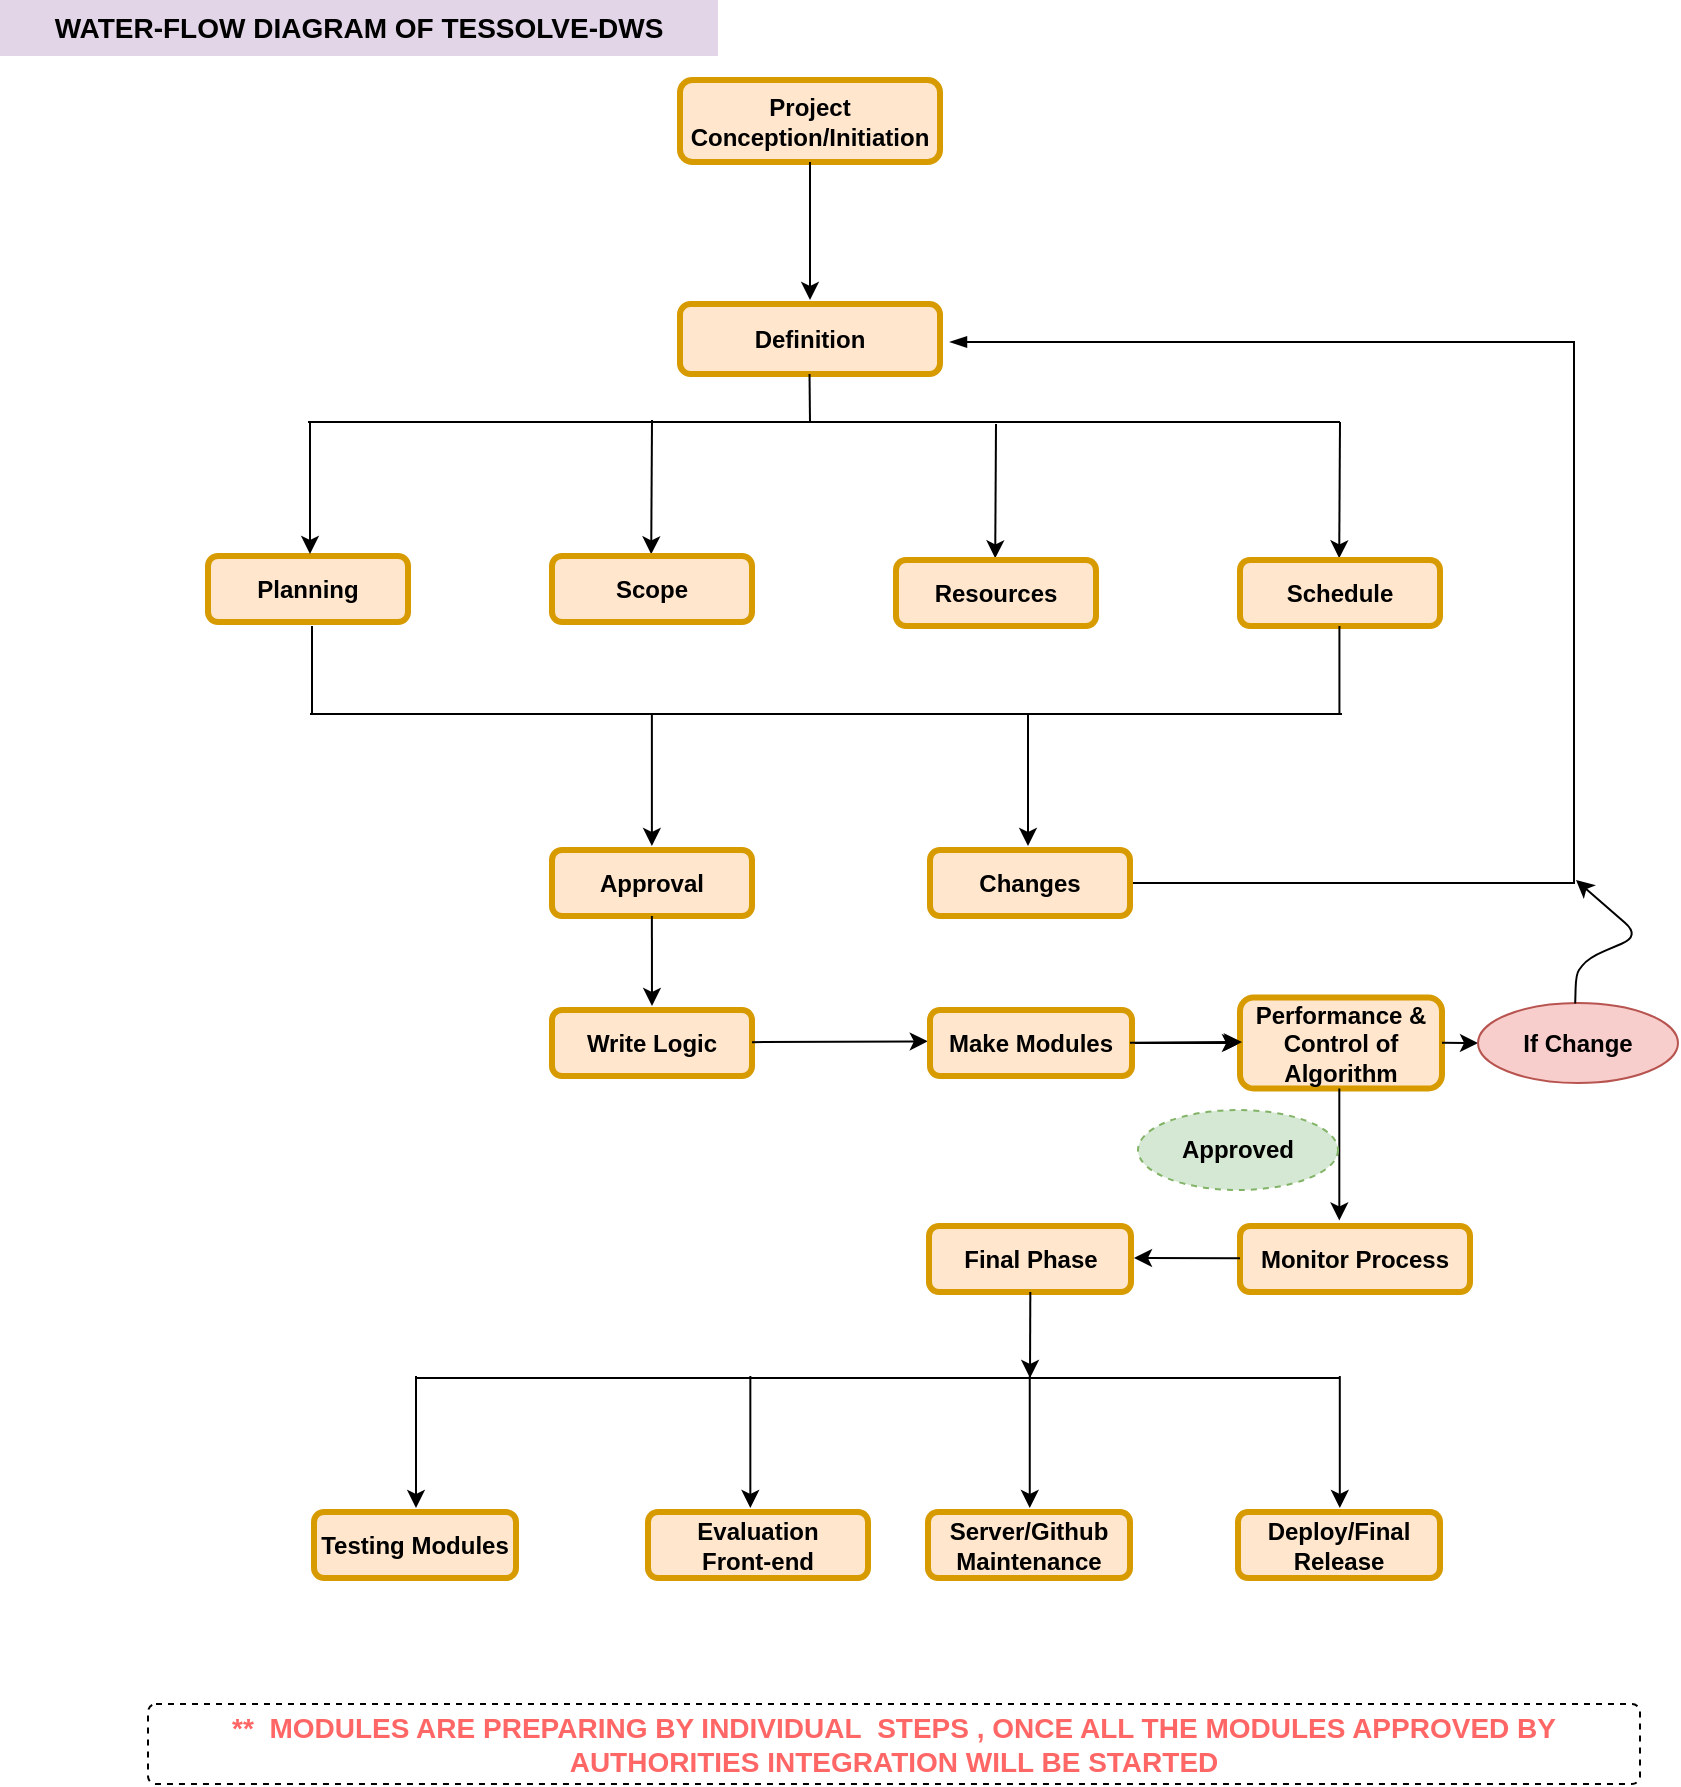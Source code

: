 <mxfile version="13.5.7" type="github">
  <diagram id="IgycJDAbuG2H0j5a_Ocz" name="Page-1">
    <mxGraphModel dx="834" dy="415" grid="0" gridSize="10" guides="1" tooltips="1" connect="1" arrows="1" fold="1" page="1" pageScale="1" pageWidth="850" pageHeight="1100" math="0" shadow="0">
      <root>
        <mxCell id="0" />
        <mxCell id="1" parent="0" />
        <mxCell id="YBl8F8OCOd4iKIk8iAHg-1" value="Project Conception/Initiation" style="whiteSpace=wrap;align=center;verticalAlign=middle;fontStyle=1;strokeWidth=3;fillColor=#ffe6cc;strokeColor=#d79b00;shadow=0;sketch=0;rounded=1;" parent="1" vertex="1">
          <mxGeometry x="340" y="40" width="130" height="41" as="geometry" />
        </mxCell>
        <mxCell id="YBl8F8OCOd4iKIk8iAHg-2" value="" style="endArrow=classic;html=1;exitX=0.5;exitY=1;exitDx=0;exitDy=0;" parent="1" source="YBl8F8OCOd4iKIk8iAHg-1" edge="1">
          <mxGeometry width="50" height="50" relative="1" as="geometry">
            <mxPoint x="400" y="330" as="sourcePoint" />
            <mxPoint x="405" y="150" as="targetPoint" />
          </mxGeometry>
        </mxCell>
        <mxCell id="YBl8F8OCOd4iKIk8iAHg-3" value="Definition" style="whiteSpace=wrap;align=center;verticalAlign=middle;fontStyle=1;strokeWidth=3;fillColor=#ffe6cc;strokeColor=#d79b00;shadow=0;sketch=0;rounded=1;" parent="1" vertex="1">
          <mxGeometry x="340" y="152" width="130" height="35" as="geometry" />
        </mxCell>
        <mxCell id="YBl8F8OCOd4iKIk8iAHg-7" value="" style="endArrow=none;html=1;" parent="1" edge="1">
          <mxGeometry width="50" height="50" relative="1" as="geometry">
            <mxPoint x="154" y="211" as="sourcePoint" />
            <mxPoint x="670" y="211" as="targetPoint" />
          </mxGeometry>
        </mxCell>
        <mxCell id="YBl8F8OCOd4iKIk8iAHg-10" value="" style="endArrow=none;html=1;" parent="1" edge="1">
          <mxGeometry width="50" height="50" relative="1" as="geometry">
            <mxPoint x="405" y="211" as="sourcePoint" />
            <mxPoint x="404.76" y="187" as="targetPoint" />
          </mxGeometry>
        </mxCell>
        <mxCell id="YBl8F8OCOd4iKIk8iAHg-11" value="Planning" style="whiteSpace=wrap;align=center;verticalAlign=middle;fontStyle=1;strokeWidth=3;fillColor=#ffe6cc;strokeColor=#d79b00;shadow=0;sketch=0;rounded=1;" parent="1" vertex="1">
          <mxGeometry x="104" y="278" width="100" height="33" as="geometry" />
        </mxCell>
        <mxCell id="YBl8F8OCOd4iKIk8iAHg-12" value="" style="endArrow=classic;html=1;" parent="1" edge="1">
          <mxGeometry width="50" height="50" relative="1" as="geometry">
            <mxPoint x="155" y="211" as="sourcePoint" />
            <mxPoint x="155" y="277" as="targetPoint" />
          </mxGeometry>
        </mxCell>
        <mxCell id="YBl8F8OCOd4iKIk8iAHg-14" value="" style="endArrow=classic;html=1;entryX=0.496;entryY=-0.025;entryDx=0;entryDy=0;entryPerimeter=0;" parent="1" target="YBl8F8OCOd4iKIk8iAHg-15" edge="1">
          <mxGeometry width="50" height="50" relative="1" as="geometry">
            <mxPoint x="326" y="210" as="sourcePoint" />
            <mxPoint x="326" y="272" as="targetPoint" />
            <Array as="points" />
          </mxGeometry>
        </mxCell>
        <mxCell id="YBl8F8OCOd4iKIk8iAHg-15" value="Scope" style="whiteSpace=wrap;align=center;verticalAlign=middle;fontStyle=1;strokeWidth=3;fillColor=#ffe6cc;strokeColor=#d79b00;shadow=0;sketch=0;rounded=1;" parent="1" vertex="1">
          <mxGeometry x="276" y="278" width="100" height="33" as="geometry" />
        </mxCell>
        <mxCell id="YBl8F8OCOd4iKIk8iAHg-16" value="" style="endArrow=classic;html=1;entryX=0.496;entryY=-0.025;entryDx=0;entryDy=0;entryPerimeter=0;" parent="1" target="YBl8F8OCOd4iKIk8iAHg-17" edge="1">
          <mxGeometry width="50" height="50" relative="1" as="geometry">
            <mxPoint x="498" y="212" as="sourcePoint" />
            <mxPoint x="498" y="274" as="targetPoint" />
            <Array as="points" />
          </mxGeometry>
        </mxCell>
        <mxCell id="YBl8F8OCOd4iKIk8iAHg-17" value="Resources" style="whiteSpace=wrap;align=center;verticalAlign=middle;fontStyle=1;strokeWidth=3;fillColor=#ffe6cc;strokeColor=#d79b00;shadow=0;sketch=0;rounded=1;" parent="1" vertex="1">
          <mxGeometry x="448" y="280" width="100" height="33" as="geometry" />
        </mxCell>
        <mxCell id="YBl8F8OCOd4iKIk8iAHg-18" value="" style="endArrow=classic;html=1;entryX=0.496;entryY=-0.025;entryDx=0;entryDy=0;entryPerimeter=0;" parent="1" target="YBl8F8OCOd4iKIk8iAHg-19" edge="1">
          <mxGeometry width="50" height="50" relative="1" as="geometry">
            <mxPoint x="670" y="211" as="sourcePoint" />
            <mxPoint x="670" y="274" as="targetPoint" />
            <Array as="points" />
          </mxGeometry>
        </mxCell>
        <mxCell id="YBl8F8OCOd4iKIk8iAHg-19" value="Schedule" style="whiteSpace=wrap;align=center;verticalAlign=middle;fontStyle=1;strokeWidth=3;fillColor=#ffe6cc;strokeColor=#d79b00;shadow=0;sketch=0;rounded=1;" parent="1" vertex="1">
          <mxGeometry x="620" y="280" width="100" height="33" as="geometry" />
        </mxCell>
        <mxCell id="YBl8F8OCOd4iKIk8iAHg-20" value="" style="endArrow=none;html=1;" parent="1" edge="1">
          <mxGeometry width="50" height="50" relative="1" as="geometry">
            <mxPoint x="155" y="357" as="sourcePoint" />
            <mxPoint x="671" y="357" as="targetPoint" />
          </mxGeometry>
        </mxCell>
        <mxCell id="YBl8F8OCOd4iKIk8iAHg-24" value="" style="endArrow=none;html=1;" parent="1" edge="1">
          <mxGeometry width="50" height="50" relative="1" as="geometry">
            <mxPoint x="156" y="357" as="sourcePoint" />
            <mxPoint x="156" y="313" as="targetPoint" />
          </mxGeometry>
        </mxCell>
        <mxCell id="YBl8F8OCOd4iKIk8iAHg-25" value="" style="endArrow=none;html=1;" parent="1" edge="1">
          <mxGeometry width="50" height="50" relative="1" as="geometry">
            <mxPoint x="669.71" y="357" as="sourcePoint" />
            <mxPoint x="669.71" y="313" as="targetPoint" />
          </mxGeometry>
        </mxCell>
        <mxCell id="YBl8F8OCOd4iKIk8iAHg-26" value="" style="endArrow=classic;html=1;" parent="1" edge="1">
          <mxGeometry width="50" height="50" relative="1" as="geometry">
            <mxPoint x="325.94" y="357" as="sourcePoint" />
            <mxPoint x="325.94" y="423" as="targetPoint" />
          </mxGeometry>
        </mxCell>
        <mxCell id="YBl8F8OCOd4iKIk8iAHg-28" value="" style="endArrow=classic;html=1;" parent="1" edge="1">
          <mxGeometry width="50" height="50" relative="1" as="geometry">
            <mxPoint x="514" y="357" as="sourcePoint" />
            <mxPoint x="514" y="423" as="targetPoint" />
          </mxGeometry>
        </mxCell>
        <mxCell id="YBl8F8OCOd4iKIk8iAHg-29" value="Approval" style="whiteSpace=wrap;align=center;verticalAlign=middle;fontStyle=1;strokeWidth=3;fillColor=#ffe6cc;strokeColor=#d79b00;shadow=0;sketch=0;rounded=1;" parent="1" vertex="1">
          <mxGeometry x="276" y="425" width="100" height="33" as="geometry" />
        </mxCell>
        <mxCell id="YBl8F8OCOd4iKIk8iAHg-33" style="edgeStyle=orthogonalEdgeStyle;rounded=0;orthogonalLoop=1;jettySize=auto;html=1;endArrow=blockThin;endFill=1;" parent="1" source="YBl8F8OCOd4iKIk8iAHg-30" edge="1">
          <mxGeometry relative="1" as="geometry">
            <mxPoint x="475" y="171" as="targetPoint" />
            <Array as="points">
              <mxPoint x="787" y="442" />
              <mxPoint x="787" y="171" />
            </Array>
          </mxGeometry>
        </mxCell>
        <mxCell id="YBl8F8OCOd4iKIk8iAHg-30" value="Changes" style="whiteSpace=wrap;align=center;verticalAlign=middle;fontStyle=1;strokeWidth=3;fillColor=#ffe6cc;strokeColor=#d79b00;shadow=0;sketch=0;rounded=1;" parent="1" vertex="1">
          <mxGeometry x="465" y="425" width="100" height="33" as="geometry" />
        </mxCell>
        <mxCell id="YBl8F8OCOd4iKIk8iAHg-36" value="" style="endArrow=classic;html=1;" parent="1" edge="1">
          <mxGeometry width="50" height="50" relative="1" as="geometry">
            <mxPoint x="325.94" y="458" as="sourcePoint" />
            <mxPoint x="326" y="503" as="targetPoint" />
          </mxGeometry>
        </mxCell>
        <mxCell id="YBl8F8OCOd4iKIk8iAHg-37" value="Write Logic" style="whiteSpace=wrap;align=center;verticalAlign=middle;fontStyle=1;strokeWidth=3;fillColor=#ffe6cc;strokeColor=#d79b00;shadow=0;sketch=0;rounded=1;" parent="1" vertex="1">
          <mxGeometry x="276" y="505" width="100" height="33" as="geometry" />
        </mxCell>
        <mxCell id="YBl8F8OCOd4iKIk8iAHg-38" value="" style="endArrow=classic;html=1;entryX=-0.011;entryY=0.475;entryDx=0;entryDy=0;entryPerimeter=0;" parent="1" target="YBl8F8OCOd4iKIk8iAHg-39" edge="1">
          <mxGeometry width="50" height="50" relative="1" as="geometry">
            <mxPoint x="376.0" y="521.07" as="sourcePoint" />
            <mxPoint x="461" y="521" as="targetPoint" />
          </mxGeometry>
        </mxCell>
        <mxCell id="2uemejzmxKgP9Mn-GlAN-6" value="" style="edgeStyle=orthogonalEdgeStyle;rounded=0;orthogonalLoop=1;jettySize=auto;html=1;" edge="1" parent="1" source="YBl8F8OCOd4iKIk8iAHg-39" target="2uemejzmxKgP9Mn-GlAN-1">
          <mxGeometry relative="1" as="geometry" />
        </mxCell>
        <mxCell id="YBl8F8OCOd4iKIk8iAHg-39" value="Make Modules" style="whiteSpace=wrap;align=center;verticalAlign=middle;fontStyle=1;strokeWidth=3;fillColor=#ffe6cc;strokeColor=#d79b00;shadow=0;sketch=0;rounded=1;" parent="1" vertex="1">
          <mxGeometry x="465" y="505" width="101" height="33" as="geometry" />
        </mxCell>
        <mxCell id="2uemejzmxKgP9Mn-GlAN-1" value="Performance &amp; Control of Algorithm" style="whiteSpace=wrap;align=center;verticalAlign=middle;fontStyle=1;strokeWidth=3;fillColor=#ffe6cc;strokeColor=#d79b00;shadow=0;sketch=0;rounded=1;" vertex="1" parent="1">
          <mxGeometry x="620" y="498.75" width="101" height="45.5" as="geometry" />
        </mxCell>
        <mxCell id="2uemejzmxKgP9Mn-GlAN-2" value="" style="endArrow=classic;html=1;" edge="1" parent="1">
          <mxGeometry width="50" height="50" relative="1" as="geometry">
            <mxPoint x="565" y="521.4" as="sourcePoint" />
            <mxPoint x="621" y="521" as="targetPoint" />
          </mxGeometry>
        </mxCell>
        <mxCell id="2uemejzmxKgP9Mn-GlAN-3" value="" style="endArrow=classic;html=1;" edge="1" parent="1">
          <mxGeometry width="50" height="50" relative="1" as="geometry">
            <mxPoint x="669.66" y="544.25" as="sourcePoint" />
            <mxPoint x="669.66" y="610.25" as="targetPoint" />
          </mxGeometry>
        </mxCell>
        <mxCell id="2uemejzmxKgP9Mn-GlAN-4" value="Monitor Process" style="whiteSpace=wrap;align=center;verticalAlign=middle;fontStyle=1;strokeWidth=3;fillColor=#ffe6cc;strokeColor=#d79b00;shadow=0;sketch=0;rounded=1;" vertex="1" parent="1">
          <mxGeometry x="620" y="613" width="115" height="33" as="geometry" />
        </mxCell>
        <mxCell id="2uemejzmxKgP9Mn-GlAN-9" value="" style="endArrow=classic;html=1;entryX=0;entryY=0.5;entryDx=0;entryDy=0;" edge="1" parent="1" target="2uemejzmxKgP9Mn-GlAN-10">
          <mxGeometry width="50" height="50" relative="1" as="geometry">
            <mxPoint x="721" y="521.4" as="sourcePoint" />
            <mxPoint x="737" y="522" as="targetPoint" />
          </mxGeometry>
        </mxCell>
        <mxCell id="2uemejzmxKgP9Mn-GlAN-10" value="If Change" style="ellipse;whiteSpace=wrap;html=1;align=center;fontStyle=1;fillColor=#f8cecc;strokeColor=#b85450;" vertex="1" parent="1">
          <mxGeometry x="739" y="501.5" width="100" height="40" as="geometry" />
        </mxCell>
        <mxCell id="2uemejzmxKgP9Mn-GlAN-11" value="" style="endArrow=none;html=1;entryX=0.486;entryY=0.006;entryDx=0;entryDy=0;entryPerimeter=0;endFill=0;startArrow=classic;startFill=1;" edge="1" parent="1" target="2uemejzmxKgP9Mn-GlAN-10">
          <mxGeometry width="50" height="50" relative="1" as="geometry">
            <mxPoint x="788" y="440" as="sourcePoint" />
            <mxPoint x="787" y="499" as="targetPoint" />
            <Array as="points">
              <mxPoint x="820" y="468" />
              <mxPoint x="794" y="479" />
              <mxPoint x="788" y="487" />
            </Array>
          </mxGeometry>
        </mxCell>
        <mxCell id="2uemejzmxKgP9Mn-GlAN-13" value="" style="endArrow=none;html=1;entryX=-0.011;entryY=0.475;entryDx=0;entryDy=0;entryPerimeter=0;endFill=0;startArrow=classic;startFill=1;" edge="1" parent="1">
          <mxGeometry width="50" height="50" relative="1" as="geometry">
            <mxPoint x="567" y="629" as="sourcePoint" />
            <mxPoint x="619.999" y="629.085" as="targetPoint" />
          </mxGeometry>
        </mxCell>
        <mxCell id="2uemejzmxKgP9Mn-GlAN-16" value="Final Phase" style="whiteSpace=wrap;align=center;verticalAlign=middle;fontStyle=1;strokeWidth=3;fillColor=#ffe6cc;strokeColor=#d79b00;shadow=0;sketch=0;rounded=1;" vertex="1" parent="1">
          <mxGeometry x="464.5" y="613" width="101" height="33" as="geometry" />
        </mxCell>
        <mxCell id="2uemejzmxKgP9Mn-GlAN-17" value="" style="endArrow=none;html=1;" edge="1" parent="1">
          <mxGeometry width="50" height="50" relative="1" as="geometry">
            <mxPoint x="208" y="689" as="sourcePoint" />
            <mxPoint x="670" y="689" as="targetPoint" />
          </mxGeometry>
        </mxCell>
        <mxCell id="2uemejzmxKgP9Mn-GlAN-18" value="" style="endArrow=classic;html=1;" edge="1" parent="1">
          <mxGeometry width="50" height="50" relative="1" as="geometry">
            <mxPoint x="208" y="688" as="sourcePoint" />
            <mxPoint x="208.0" y="754" as="targetPoint" />
          </mxGeometry>
        </mxCell>
        <mxCell id="2uemejzmxKgP9Mn-GlAN-19" value="Testing Modules" style="whiteSpace=wrap;align=center;verticalAlign=middle;fontStyle=1;strokeWidth=3;fillColor=#ffe6cc;strokeColor=#d79b00;shadow=0;sketch=0;rounded=1;" vertex="1" parent="1">
          <mxGeometry x="157" y="756" width="101" height="33" as="geometry" />
        </mxCell>
        <mxCell id="2uemejzmxKgP9Mn-GlAN-20" value="Approved" style="ellipse;whiteSpace=wrap;html=1;align=center;fontStyle=1;fillColor=#d5e8d4;strokeColor=#82b366;dashed=1;" vertex="1" parent="1">
          <mxGeometry x="569" y="555" width="100" height="40" as="geometry" />
        </mxCell>
        <mxCell id="2uemejzmxKgP9Mn-GlAN-23" value="" style="endArrow=classic;html=1;" edge="1" parent="1">
          <mxGeometry width="50" height="50" relative="1" as="geometry">
            <mxPoint x="515.16" y="646" as="sourcePoint" />
            <mxPoint x="515" y="689" as="targetPoint" />
          </mxGeometry>
        </mxCell>
        <mxCell id="2uemejzmxKgP9Mn-GlAN-24" value="" style="endArrow=classic;html=1;" edge="1" parent="1">
          <mxGeometry width="50" height="50" relative="1" as="geometry">
            <mxPoint x="375.17" y="688" as="sourcePoint" />
            <mxPoint x="375.17" y="754" as="targetPoint" />
          </mxGeometry>
        </mxCell>
        <mxCell id="2uemejzmxKgP9Mn-GlAN-25" value="Evaluation &#xa;Front-end" style="whiteSpace=wrap;align=center;verticalAlign=middle;fontStyle=1;strokeWidth=3;fillColor=#ffe6cc;strokeColor=#d79b00;shadow=0;sketch=0;rounded=1;" vertex="1" parent="1">
          <mxGeometry x="324" y="756" width="110" height="33" as="geometry" />
        </mxCell>
        <mxCell id="2uemejzmxKgP9Mn-GlAN-26" value="" style="endArrow=classic;html=1;" edge="1" parent="1">
          <mxGeometry width="50" height="50" relative="1" as="geometry">
            <mxPoint x="514.88" y="688" as="sourcePoint" />
            <mxPoint x="514.88" y="754" as="targetPoint" />
          </mxGeometry>
        </mxCell>
        <mxCell id="2uemejzmxKgP9Mn-GlAN-27" value="Server/Github Maintenance" style="whiteSpace=wrap;align=center;verticalAlign=middle;fontStyle=1;strokeWidth=3;fillColor=#ffe6cc;strokeColor=#d79b00;shadow=0;sketch=0;rounded=1;" vertex="1" parent="1">
          <mxGeometry x="464" y="756" width="101" height="33" as="geometry" />
        </mxCell>
        <mxCell id="2uemejzmxKgP9Mn-GlAN-28" value="" style="endArrow=classic;html=1;" edge="1" parent="1">
          <mxGeometry width="50" height="50" relative="1" as="geometry">
            <mxPoint x="669.9" y="688" as="sourcePoint" />
            <mxPoint x="669.9" y="754" as="targetPoint" />
          </mxGeometry>
        </mxCell>
        <mxCell id="2uemejzmxKgP9Mn-GlAN-29" value="Deploy/Final Release" style="whiteSpace=wrap;align=center;verticalAlign=middle;fontStyle=1;strokeWidth=3;fillColor=#ffe6cc;strokeColor=#d79b00;shadow=0;sketch=0;rounded=1;" vertex="1" parent="1">
          <mxGeometry x="619" y="756" width="101" height="33" as="geometry" />
        </mxCell>
        <mxCell id="2uemejzmxKgP9Mn-GlAN-30" value="&lt;b&gt;&lt;font style=&quot;font-size: 14px&quot; color=&quot;#ff6666&quot;&gt;**&amp;nbsp; MODULES ARE PREPARING BY INDIVIDUAL&amp;nbsp; STEPS , ONCE ALL THE MODULES APPROVED BY AUTHORITIES INTEGRATION WILL BE STARTED&lt;/font&gt;&lt;/b&gt;" style="rounded=1;arcSize=10;whiteSpace=wrap;html=1;align=center;dashed=1;" vertex="1" parent="1">
          <mxGeometry x="74" y="852" width="746" height="40" as="geometry" />
        </mxCell>
        <mxCell id="2uemejzmxKgP9Mn-GlAN-33" value="WATER-FLOW DIAGRAM OF TESSOLVE-DWS" style="whiteSpace=wrap;html=1;align=center;dashed=1;fillColor=#e1d5e7;strokeColor=none;fontSize=14;fontStyle=1" vertex="1" parent="1">
          <mxGeometry width="359" height="28" as="geometry" />
        </mxCell>
      </root>
    </mxGraphModel>
  </diagram>
</mxfile>
